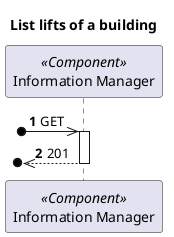 @startuml
'https://plantuml.com/sequence-diagram

autonumber

skinparam packageStyle rect

title List lifts of a building

participant "Information Manager" as MD <<Component>>

?o->> MD : GET

activate MD
?o<<--- MD : 201
deactivate MD
@enduml
